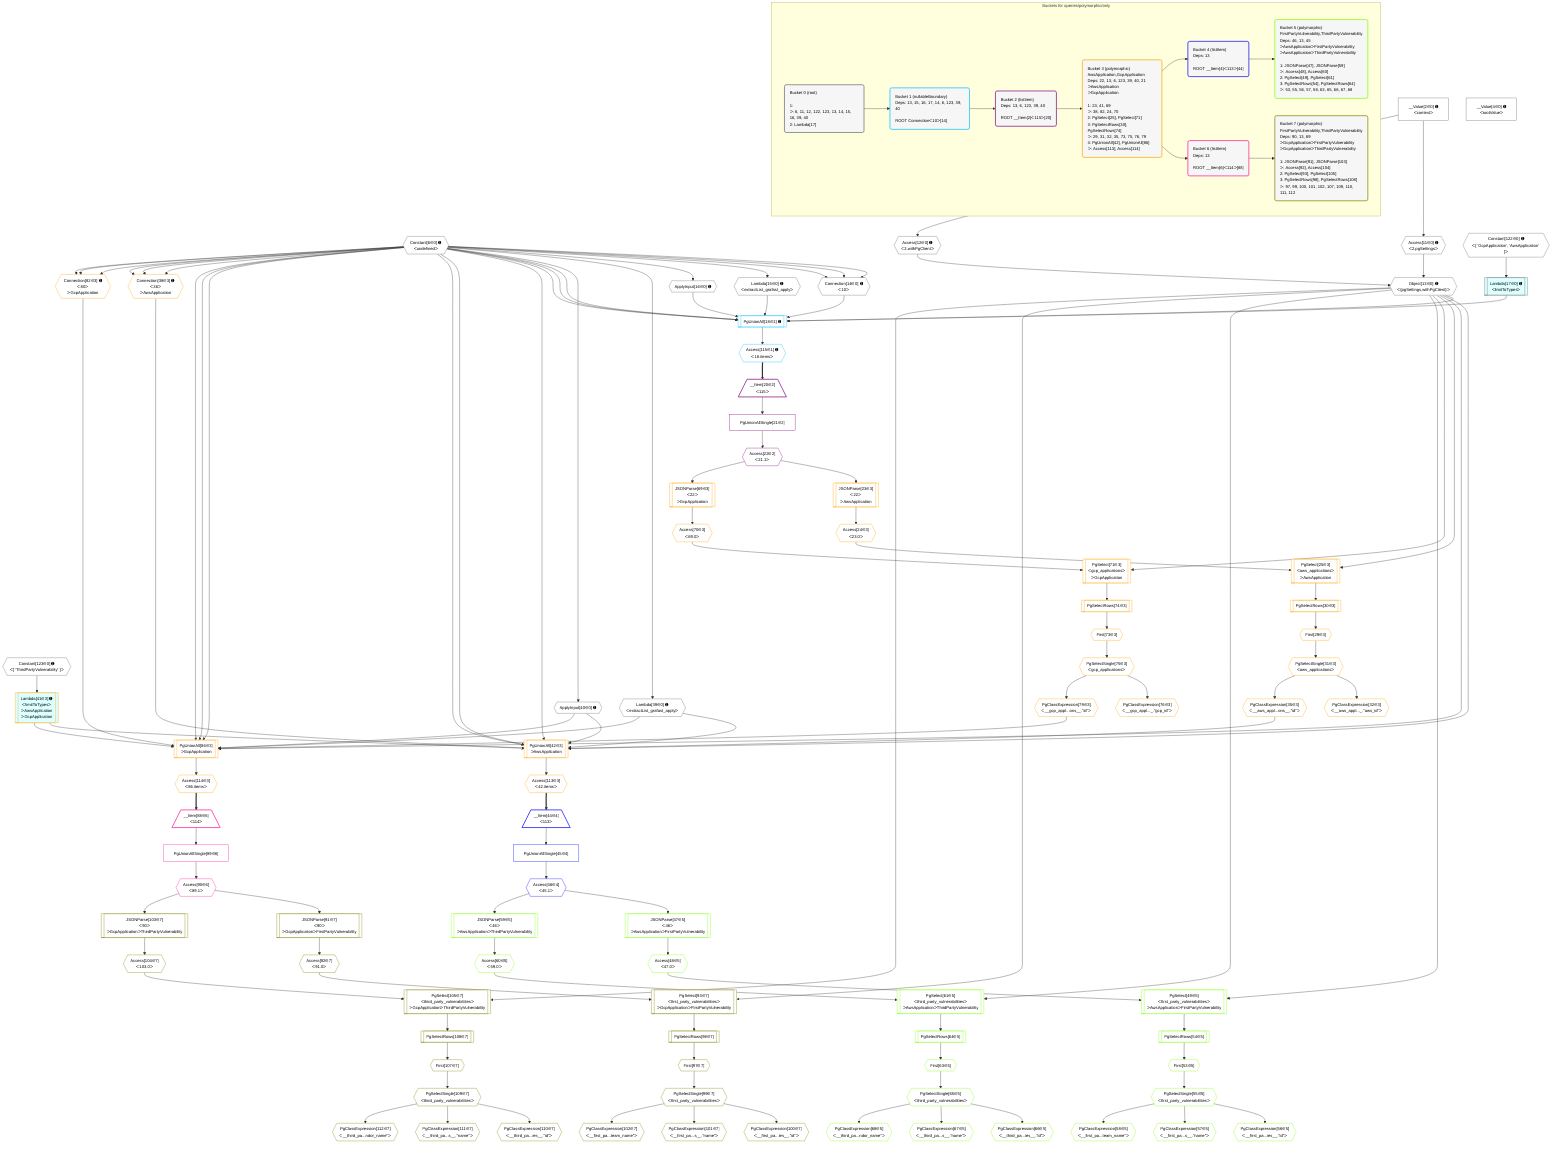 %%{init: {'themeVariables': { 'fontSize': '12px'}}}%%
graph TD
    classDef path fill:#eee,stroke:#000,color:#000
    classDef plan fill:#fff,stroke-width:1px,color:#000
    classDef itemplan fill:#fff,stroke-width:2px,color:#000
    classDef unbatchedplan fill:#dff,stroke-width:1px,color:#000
    classDef sideeffectplan fill:#fcc,stroke-width:2px,color:#000
    classDef bucket fill:#f6f6f6,color:#000,stroke-width:2px,text-align:left


    %% plan dependencies
    Connection14{{"Connection[14∈0] ➊<br />ᐸ10ᐳ"}}:::plan
    Constant6{{"Constant[6∈0] ➊<br />ᐸundefinedᐳ"}}:::plan
    Constant6 & Constant6 & Constant6 --> Connection14
    Object13{{"Object[13∈0] ➊<br />ᐸ{pgSettings,withPgClient}ᐳ"}}:::plan
    Access11{{"Access[11∈0] ➊<br />ᐸ2.pgSettingsᐳ"}}:::plan
    Access12{{"Access[12∈0] ➊<br />ᐸ2.withPgClientᐳ"}}:::plan
    Access11 & Access12 --> Object13
    __Value2["__Value[2∈0] ➊<br />ᐸcontextᐳ"]:::plan
    __Value2 --> Access11
    __Value2 --> Access12
    Lambda15{{"Lambda[15∈0] ➊<br />ᐸextractList_grafast_applyᐳ"}}:::plan
    Constant6 --> Lambda15
    ApplyInput16{{"ApplyInput[16∈0] ➊"}}:::plan
    Constant6 --> ApplyInput16
    Lambda17[["Lambda[17∈0] ➊<br />ᐸlimitToTypesᐳ"]]:::unbatchedplan
    Constant122{{"Constant[122∈0] ➊<br />ᐸ[ 'GcpApplication', 'AwsApplication' ]ᐳ"}}:::plan
    Constant122 --> Lambda17
    Lambda39{{"Lambda[39∈0] ➊<br />ᐸextractList_grafast_applyᐳ"}}:::plan
    Constant6 --> Lambda39
    ApplyInput40{{"ApplyInput[40∈0] ➊"}}:::plan
    Constant6 --> ApplyInput40
    __Value4["__Value[4∈0] ➊<br />ᐸrootValueᐳ"]:::plan
    Constant123{{"Constant[123∈0] ➊<br />ᐸ[ 'ThirdPartyVulnerability' ]ᐳ"}}:::plan
    PgUnionAll18[["PgUnionAll[18∈1] ➊"]]:::plan
    Object13 & Lambda15 & ApplyInput16 & Lambda17 & Connection14 & Constant6 & Constant6 & Constant6 --> PgUnionAll18
    Access115{{"Access[115∈1] ➊<br />ᐸ18.itemsᐳ"}}:::plan
    PgUnionAll18 --> Access115
    __Item20[/"__Item[20∈2]<br />ᐸ115ᐳ"\]:::itemplan
    Access115 ==> __Item20
    PgUnionAllSingle21["PgUnionAllSingle[21∈2]"]:::plan
    __Item20 --> PgUnionAllSingle21
    Access22{{"Access[22∈2]<br />ᐸ21.1ᐳ"}}:::plan
    PgUnionAllSingle21 --> Access22
    PgUnionAll42[["PgUnionAll[42∈3]<br />ᐳAwsApplication"]]:::plan
    PgClassExpression35{{"PgClassExpression[35∈3]<br />ᐸ__aws_appl...ons__.”id”ᐳ"}}:::plan
    Lambda41[["Lambda[41∈3] ➊<br />ᐸlimitToTypesᐳ<br />ᐳAwsApplication<br />ᐳGcpApplication"]]:::unbatchedplan
    Connection38{{"Connection[38∈3] ➊<br />ᐸ36ᐳ<br />ᐳAwsApplication"}}:::plan
    Object13 & PgClassExpression35 & Lambda39 & ApplyInput40 & Lambda41 & Connection38 & Constant6 & Constant6 & Constant6 --> PgUnionAll42
    PgUnionAll86[["PgUnionAll[86∈3]<br />ᐳGcpApplication"]]:::plan
    PgClassExpression79{{"PgClassExpression[79∈3]<br />ᐸ__gcp_appl...ons__.”id”ᐳ"}}:::plan
    Connection82{{"Connection[82∈3] ➊<br />ᐸ80ᐳ<br />ᐳGcpApplication"}}:::plan
    Object13 & PgClassExpression79 & Lambda39 & ApplyInput40 & Lambda41 & Connection82 & Constant6 & Constant6 & Constant6 --> PgUnionAll86
    Constant6 & Constant6 & Constant6 --> Connection38
    Constant6 & Constant6 & Constant6 --> Connection82
    PgSelect25[["PgSelect[25∈3]<br />ᐸaws_applicationsᐳ<br />ᐳAwsApplication"]]:::plan
    Access24{{"Access[24∈3]<br />ᐸ23.0ᐳ"}}:::plan
    Object13 & Access24 --> PgSelect25
    PgSelect71[["PgSelect[71∈3]<br />ᐸgcp_applicationsᐳ<br />ᐳGcpApplication"]]:::plan
    Access70{{"Access[70∈3]<br />ᐸ69.0ᐳ"}}:::plan
    Object13 & Access70 --> PgSelect71
    JSONParse23[["JSONParse[23∈3]<br />ᐸ22ᐳ<br />ᐳAwsApplication"]]:::plan
    Access22 --> JSONParse23
    JSONParse23 --> Access24
    First29{{"First[29∈3]"}}:::plan
    PgSelectRows30[["PgSelectRows[30∈3]"]]:::plan
    PgSelectRows30 --> First29
    PgSelect25 --> PgSelectRows30
    PgSelectSingle31{{"PgSelectSingle[31∈3]<br />ᐸaws_applicationsᐳ"}}:::plan
    First29 --> PgSelectSingle31
    PgClassExpression32{{"PgClassExpression[32∈3]<br />ᐸ__aws_appl..._.”aws_id”ᐳ"}}:::plan
    PgSelectSingle31 --> PgClassExpression32
    PgSelectSingle31 --> PgClassExpression35
    Constant123 --> Lambda41
    JSONParse69[["JSONParse[69∈3]<br />ᐸ22ᐳ<br />ᐳGcpApplication"]]:::plan
    Access22 --> JSONParse69
    JSONParse69 --> Access70
    First73{{"First[73∈3]"}}:::plan
    PgSelectRows74[["PgSelectRows[74∈3]"]]:::plan
    PgSelectRows74 --> First73
    PgSelect71 --> PgSelectRows74
    PgSelectSingle75{{"PgSelectSingle[75∈3]<br />ᐸgcp_applicationsᐳ"}}:::plan
    First73 --> PgSelectSingle75
    PgClassExpression76{{"PgClassExpression[76∈3]<br />ᐸ__gcp_appl..._.”gcp_id”ᐳ"}}:::plan
    PgSelectSingle75 --> PgClassExpression76
    PgSelectSingle75 --> PgClassExpression79
    Access113{{"Access[113∈3]<br />ᐸ42.itemsᐳ"}}:::plan
    PgUnionAll42 --> Access113
    Access114{{"Access[114∈3]<br />ᐸ86.itemsᐳ"}}:::plan
    PgUnionAll86 --> Access114
    __Item44[/"__Item[44∈4]<br />ᐸ113ᐳ"\]:::itemplan
    Access113 ==> __Item44
    PgUnionAllSingle45["PgUnionAllSingle[45∈4]"]:::plan
    __Item44 --> PgUnionAllSingle45
    Access46{{"Access[46∈4]<br />ᐸ45.1ᐳ"}}:::plan
    PgUnionAllSingle45 --> Access46
    PgSelect49[["PgSelect[49∈5]<br />ᐸfirst_party_vulnerabilitiesᐳ<br />ᐳAwsApplicationᐳFirstPartyVulnerability"]]:::plan
    Access48{{"Access[48∈5]<br />ᐸ47.0ᐳ"}}:::plan
    Object13 & Access48 --> PgSelect49
    PgSelect61[["PgSelect[61∈5]<br />ᐸthird_party_vulnerabilitiesᐳ<br />ᐳAwsApplicationᐳThirdPartyVulnerability"]]:::plan
    Access60{{"Access[60∈5]<br />ᐸ59.0ᐳ"}}:::plan
    Object13 & Access60 --> PgSelect61
    JSONParse47[["JSONParse[47∈5]<br />ᐸ46ᐳ<br />ᐳAwsApplicationᐳFirstPartyVulnerability"]]:::plan
    Access46 --> JSONParse47
    JSONParse47 --> Access48
    First53{{"First[53∈5]"}}:::plan
    PgSelectRows54[["PgSelectRows[54∈5]"]]:::plan
    PgSelectRows54 --> First53
    PgSelect49 --> PgSelectRows54
    PgSelectSingle55{{"PgSelectSingle[55∈5]<br />ᐸfirst_party_vulnerabilitiesᐳ"}}:::plan
    First53 --> PgSelectSingle55
    PgClassExpression56{{"PgClassExpression[56∈5]<br />ᐸ__first_pa...ies__.”id”ᐳ"}}:::plan
    PgSelectSingle55 --> PgClassExpression56
    PgClassExpression57{{"PgClassExpression[57∈5]<br />ᐸ__first_pa...s__.”name”ᐳ"}}:::plan
    PgSelectSingle55 --> PgClassExpression57
    PgClassExpression58{{"PgClassExpression[58∈5]<br />ᐸ__first_pa...team_name”ᐳ"}}:::plan
    PgSelectSingle55 --> PgClassExpression58
    JSONParse59[["JSONParse[59∈5]<br />ᐸ46ᐳ<br />ᐳAwsApplicationᐳThirdPartyVulnerability"]]:::plan
    Access46 --> JSONParse59
    JSONParse59 --> Access60
    First63{{"First[63∈5]"}}:::plan
    PgSelectRows64[["PgSelectRows[64∈5]"]]:::plan
    PgSelectRows64 --> First63
    PgSelect61 --> PgSelectRows64
    PgSelectSingle65{{"PgSelectSingle[65∈5]<br />ᐸthird_party_vulnerabilitiesᐳ"}}:::plan
    First63 --> PgSelectSingle65
    PgClassExpression66{{"PgClassExpression[66∈5]<br />ᐸ__third_pa...ies__.”id”ᐳ"}}:::plan
    PgSelectSingle65 --> PgClassExpression66
    PgClassExpression67{{"PgClassExpression[67∈5]<br />ᐸ__third_pa...s__.”name”ᐳ"}}:::plan
    PgSelectSingle65 --> PgClassExpression67
    PgClassExpression68{{"PgClassExpression[68∈5]<br />ᐸ__third_pa...ndor_name”ᐳ"}}:::plan
    PgSelectSingle65 --> PgClassExpression68
    __Item88[/"__Item[88∈6]<br />ᐸ114ᐳ"\]:::itemplan
    Access114 ==> __Item88
    PgUnionAllSingle89["PgUnionAllSingle[89∈6]"]:::plan
    __Item88 --> PgUnionAllSingle89
    Access90{{"Access[90∈6]<br />ᐸ89.1ᐳ"}}:::plan
    PgUnionAllSingle89 --> Access90
    PgSelect93[["PgSelect[93∈7]<br />ᐸfirst_party_vulnerabilitiesᐳ<br />ᐳGcpApplicationᐳFirstPartyVulnerability"]]:::plan
    Access92{{"Access[92∈7]<br />ᐸ91.0ᐳ"}}:::plan
    Object13 & Access92 --> PgSelect93
    PgSelect105[["PgSelect[105∈7]<br />ᐸthird_party_vulnerabilitiesᐳ<br />ᐳGcpApplicationᐳThirdPartyVulnerability"]]:::plan
    Access104{{"Access[104∈7]<br />ᐸ103.0ᐳ"}}:::plan
    Object13 & Access104 --> PgSelect105
    JSONParse91[["JSONParse[91∈7]<br />ᐸ90ᐳ<br />ᐳGcpApplicationᐳFirstPartyVulnerability"]]:::plan
    Access90 --> JSONParse91
    JSONParse91 --> Access92
    First97{{"First[97∈7]"}}:::plan
    PgSelectRows98[["PgSelectRows[98∈7]"]]:::plan
    PgSelectRows98 --> First97
    PgSelect93 --> PgSelectRows98
    PgSelectSingle99{{"PgSelectSingle[99∈7]<br />ᐸfirst_party_vulnerabilitiesᐳ"}}:::plan
    First97 --> PgSelectSingle99
    PgClassExpression100{{"PgClassExpression[100∈7]<br />ᐸ__first_pa...ies__.”id”ᐳ"}}:::plan
    PgSelectSingle99 --> PgClassExpression100
    PgClassExpression101{{"PgClassExpression[101∈7]<br />ᐸ__first_pa...s__.”name”ᐳ"}}:::plan
    PgSelectSingle99 --> PgClassExpression101
    PgClassExpression102{{"PgClassExpression[102∈7]<br />ᐸ__first_pa...team_name”ᐳ"}}:::plan
    PgSelectSingle99 --> PgClassExpression102
    JSONParse103[["JSONParse[103∈7]<br />ᐸ90ᐳ<br />ᐳGcpApplicationᐳThirdPartyVulnerability"]]:::plan
    Access90 --> JSONParse103
    JSONParse103 --> Access104
    First107{{"First[107∈7]"}}:::plan
    PgSelectRows108[["PgSelectRows[108∈7]"]]:::plan
    PgSelectRows108 --> First107
    PgSelect105 --> PgSelectRows108
    PgSelectSingle109{{"PgSelectSingle[109∈7]<br />ᐸthird_party_vulnerabilitiesᐳ"}}:::plan
    First107 --> PgSelectSingle109
    PgClassExpression110{{"PgClassExpression[110∈7]<br />ᐸ__third_pa...ies__.”id”ᐳ"}}:::plan
    PgSelectSingle109 --> PgClassExpression110
    PgClassExpression111{{"PgClassExpression[111∈7]<br />ᐸ__third_pa...s__.”name”ᐳ"}}:::plan
    PgSelectSingle109 --> PgClassExpression111
    PgClassExpression112{{"PgClassExpression[112∈7]<br />ᐸ__third_pa...ndor_name”ᐳ"}}:::plan
    PgSelectSingle109 --> PgClassExpression112

    %% define steps

    subgraph "Buckets for queries/polymorphic/only"
    Bucket0("Bucket 0 (root)<br /><br />1: <br />ᐳ: 6, 11, 12, 122, 123, 13, 14, 15, 16, 39, 40<br />2: Lambda[17]"):::bucket
    classDef bucket0 stroke:#696969
    class Bucket0,__Value2,__Value4,Constant6,Access11,Access12,Object13,Connection14,Lambda15,ApplyInput16,Lambda17,Lambda39,ApplyInput40,Constant122,Constant123 bucket0
    Bucket1("Bucket 1 (nullableBoundary)<br />Deps: 13, 15, 16, 17, 14, 6, 123, 39, 40<br /><br />ROOT Connectionᐸ10ᐳ[14]"):::bucket
    classDef bucket1 stroke:#00bfff
    class Bucket1,PgUnionAll18,Access115 bucket1
    Bucket2("Bucket 2 (listItem)<br />Deps: 13, 6, 123, 39, 40<br /><br />ROOT __Item{2}ᐸ115ᐳ[20]"):::bucket
    classDef bucket2 stroke:#7f007f
    class Bucket2,__Item20,PgUnionAllSingle21,Access22 bucket2
    Bucket3("Bucket 3 (polymorphic)<br />AwsApplication,GcpApplication<br />Deps: 22, 13, 6, 123, 39, 40, 21<br />ᐳAwsApplication<br />ᐳGcpApplication<br /><br />1: 23, 41, 69<br />ᐳ: 38, 82, 24, 70<br />2: PgSelect[25], PgSelect[71]<br />3: PgSelectRows[30], PgSelectRows[74]<br />ᐳ: 29, 31, 32, 35, 73, 75, 76, 79<br />4: PgUnionAll[42], PgUnionAll[86]<br />ᐳ: Access[113], Access[114]"):::bucket
    classDef bucket3 stroke:#ffa500
    class Bucket3,JSONParse23,Access24,PgSelect25,First29,PgSelectRows30,PgSelectSingle31,PgClassExpression32,PgClassExpression35,Connection38,Lambda41,PgUnionAll42,JSONParse69,Access70,PgSelect71,First73,PgSelectRows74,PgSelectSingle75,PgClassExpression76,PgClassExpression79,Connection82,PgUnionAll86,Access113,Access114 bucket3
    Bucket4("Bucket 4 (listItem)<br />Deps: 13<br /><br />ROOT __Item{4}ᐸ113ᐳ[44]"):::bucket
    classDef bucket4 stroke:#0000ff
    class Bucket4,__Item44,PgUnionAllSingle45,Access46 bucket4
    Bucket5("Bucket 5 (polymorphic)<br />FirstPartyVulnerability,ThirdPartyVulnerability<br />Deps: 46, 13, 45<br />ᐳAwsApplicationᐳFirstPartyVulnerability<br />ᐳAwsApplicationᐳThirdPartyVulnerability<br /><br />1: JSONParse[47], JSONParse[59]<br />ᐳ: Access[48], Access[60]<br />2: PgSelect[49], PgSelect[61]<br />3: PgSelectRows[54], PgSelectRows[64]<br />ᐳ: 53, 55, 56, 57, 58, 63, 65, 66, 67, 68"):::bucket
    classDef bucket5 stroke:#7fff00
    class Bucket5,JSONParse47,Access48,PgSelect49,First53,PgSelectRows54,PgSelectSingle55,PgClassExpression56,PgClassExpression57,PgClassExpression58,JSONParse59,Access60,PgSelect61,First63,PgSelectRows64,PgSelectSingle65,PgClassExpression66,PgClassExpression67,PgClassExpression68 bucket5
    Bucket6("Bucket 6 (listItem)<br />Deps: 13<br /><br />ROOT __Item{6}ᐸ114ᐳ[88]"):::bucket
    classDef bucket6 stroke:#ff1493
    class Bucket6,__Item88,PgUnionAllSingle89,Access90 bucket6
    Bucket7("Bucket 7 (polymorphic)<br />FirstPartyVulnerability,ThirdPartyVulnerability<br />Deps: 90, 13, 89<br />ᐳGcpApplicationᐳFirstPartyVulnerability<br />ᐳGcpApplicationᐳThirdPartyVulnerability<br /><br />1: JSONParse[91], JSONParse[103]<br />ᐳ: Access[92], Access[104]<br />2: PgSelect[93], PgSelect[105]<br />3: PgSelectRows[98], PgSelectRows[108]<br />ᐳ: 97, 99, 100, 101, 102, 107, 109, 110, 111, 112"):::bucket
    classDef bucket7 stroke:#808000
    class Bucket7,JSONParse91,Access92,PgSelect93,First97,PgSelectRows98,PgSelectSingle99,PgClassExpression100,PgClassExpression101,PgClassExpression102,JSONParse103,Access104,PgSelect105,First107,PgSelectRows108,PgSelectSingle109,PgClassExpression110,PgClassExpression111,PgClassExpression112 bucket7
    Bucket0 --> Bucket1
    Bucket1 --> Bucket2
    Bucket2 --> Bucket3
    Bucket3 --> Bucket4 & Bucket6
    Bucket4 --> Bucket5
    Bucket6 --> Bucket7
    end